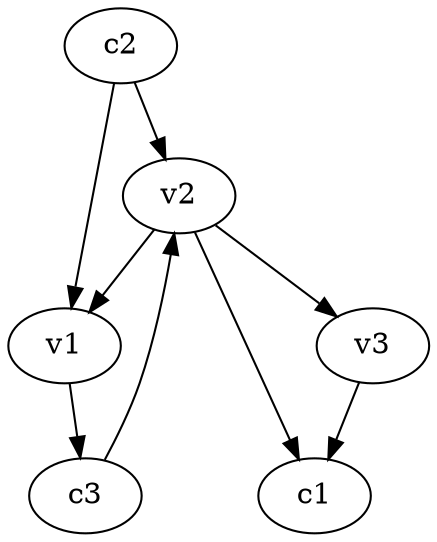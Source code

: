 strict digraph  {
c1;
c2;
c3;
v1;
v2;
v3;
c2 -> v1  [weight=1];
c2 -> v2  [weight=1];
c3 -> v2  [weight=1];
v1 -> c3  [weight=1];
v2 -> c1  [weight=1];
v2 -> v3  [weight=1];
v2 -> v1  [weight=1];
v3 -> c1  [weight=1];
}
